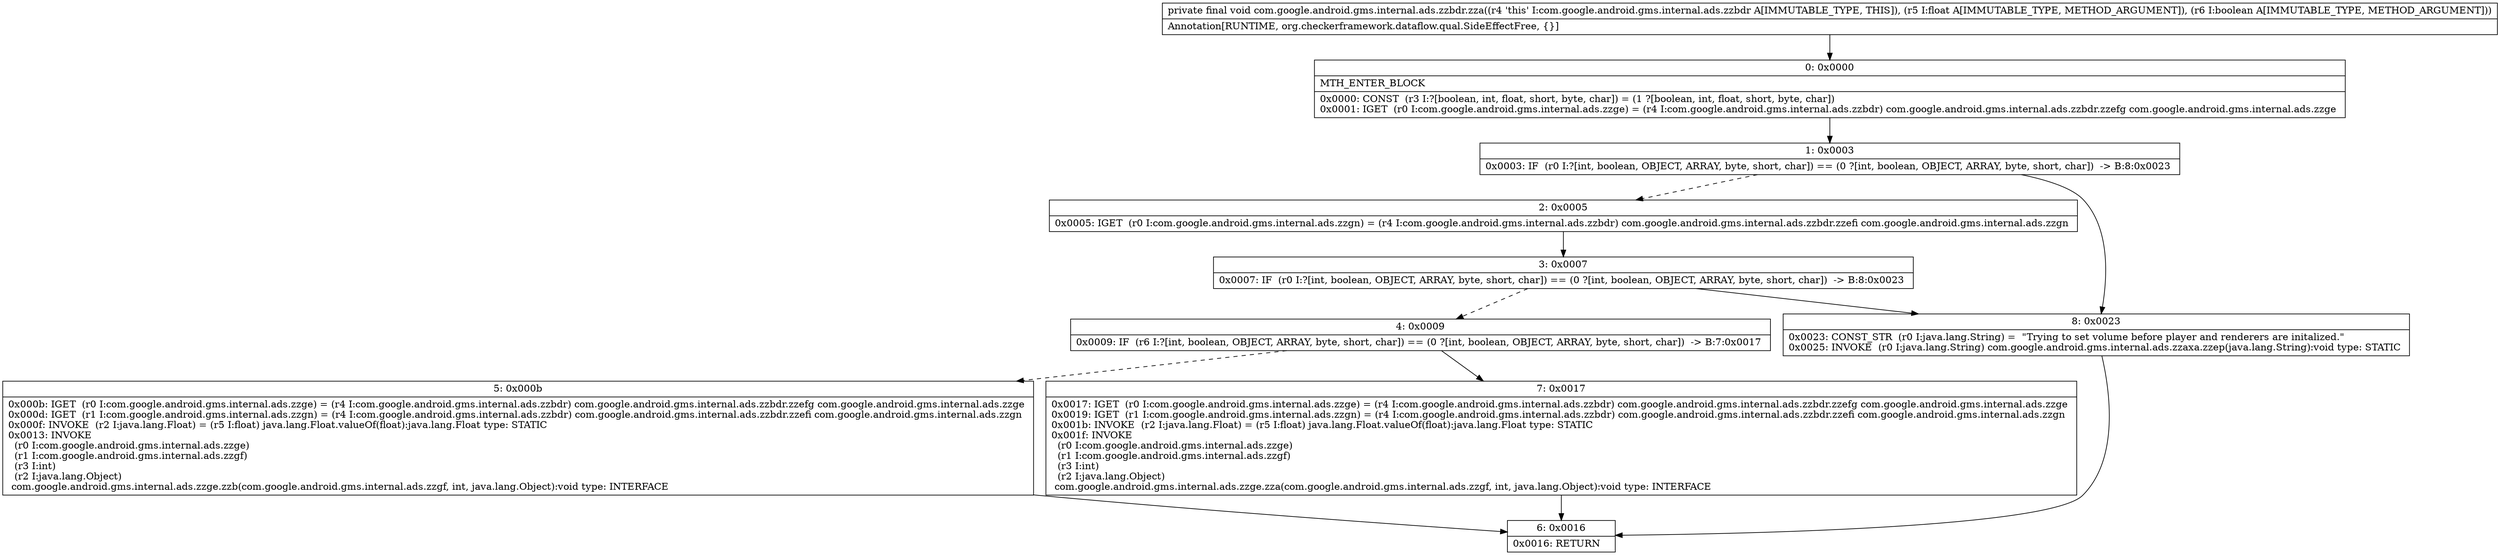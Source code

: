 digraph "CFG forcom.google.android.gms.internal.ads.zzbdr.zza(FZ)V" {
Node_0 [shape=record,label="{0\:\ 0x0000|MTH_ENTER_BLOCK\l|0x0000: CONST  (r3 I:?[boolean, int, float, short, byte, char]) = (1 ?[boolean, int, float, short, byte, char]) \l0x0001: IGET  (r0 I:com.google.android.gms.internal.ads.zzge) = (r4 I:com.google.android.gms.internal.ads.zzbdr) com.google.android.gms.internal.ads.zzbdr.zzefg com.google.android.gms.internal.ads.zzge \l}"];
Node_1 [shape=record,label="{1\:\ 0x0003|0x0003: IF  (r0 I:?[int, boolean, OBJECT, ARRAY, byte, short, char]) == (0 ?[int, boolean, OBJECT, ARRAY, byte, short, char])  \-\> B:8:0x0023 \l}"];
Node_2 [shape=record,label="{2\:\ 0x0005|0x0005: IGET  (r0 I:com.google.android.gms.internal.ads.zzgn) = (r4 I:com.google.android.gms.internal.ads.zzbdr) com.google.android.gms.internal.ads.zzbdr.zzefi com.google.android.gms.internal.ads.zzgn \l}"];
Node_3 [shape=record,label="{3\:\ 0x0007|0x0007: IF  (r0 I:?[int, boolean, OBJECT, ARRAY, byte, short, char]) == (0 ?[int, boolean, OBJECT, ARRAY, byte, short, char])  \-\> B:8:0x0023 \l}"];
Node_4 [shape=record,label="{4\:\ 0x0009|0x0009: IF  (r6 I:?[int, boolean, OBJECT, ARRAY, byte, short, char]) == (0 ?[int, boolean, OBJECT, ARRAY, byte, short, char])  \-\> B:7:0x0017 \l}"];
Node_5 [shape=record,label="{5\:\ 0x000b|0x000b: IGET  (r0 I:com.google.android.gms.internal.ads.zzge) = (r4 I:com.google.android.gms.internal.ads.zzbdr) com.google.android.gms.internal.ads.zzbdr.zzefg com.google.android.gms.internal.ads.zzge \l0x000d: IGET  (r1 I:com.google.android.gms.internal.ads.zzgn) = (r4 I:com.google.android.gms.internal.ads.zzbdr) com.google.android.gms.internal.ads.zzbdr.zzefi com.google.android.gms.internal.ads.zzgn \l0x000f: INVOKE  (r2 I:java.lang.Float) = (r5 I:float) java.lang.Float.valueOf(float):java.lang.Float type: STATIC \l0x0013: INVOKE  \l  (r0 I:com.google.android.gms.internal.ads.zzge)\l  (r1 I:com.google.android.gms.internal.ads.zzgf)\l  (r3 I:int)\l  (r2 I:java.lang.Object)\l com.google.android.gms.internal.ads.zzge.zzb(com.google.android.gms.internal.ads.zzgf, int, java.lang.Object):void type: INTERFACE \l}"];
Node_6 [shape=record,label="{6\:\ 0x0016|0x0016: RETURN   \l}"];
Node_7 [shape=record,label="{7\:\ 0x0017|0x0017: IGET  (r0 I:com.google.android.gms.internal.ads.zzge) = (r4 I:com.google.android.gms.internal.ads.zzbdr) com.google.android.gms.internal.ads.zzbdr.zzefg com.google.android.gms.internal.ads.zzge \l0x0019: IGET  (r1 I:com.google.android.gms.internal.ads.zzgn) = (r4 I:com.google.android.gms.internal.ads.zzbdr) com.google.android.gms.internal.ads.zzbdr.zzefi com.google.android.gms.internal.ads.zzgn \l0x001b: INVOKE  (r2 I:java.lang.Float) = (r5 I:float) java.lang.Float.valueOf(float):java.lang.Float type: STATIC \l0x001f: INVOKE  \l  (r0 I:com.google.android.gms.internal.ads.zzge)\l  (r1 I:com.google.android.gms.internal.ads.zzgf)\l  (r3 I:int)\l  (r2 I:java.lang.Object)\l com.google.android.gms.internal.ads.zzge.zza(com.google.android.gms.internal.ads.zzgf, int, java.lang.Object):void type: INTERFACE \l}"];
Node_8 [shape=record,label="{8\:\ 0x0023|0x0023: CONST_STR  (r0 I:java.lang.String) =  \"Trying to set volume before player and renderers are initalized.\" \l0x0025: INVOKE  (r0 I:java.lang.String) com.google.android.gms.internal.ads.zzaxa.zzep(java.lang.String):void type: STATIC \l}"];
MethodNode[shape=record,label="{private final void com.google.android.gms.internal.ads.zzbdr.zza((r4 'this' I:com.google.android.gms.internal.ads.zzbdr A[IMMUTABLE_TYPE, THIS]), (r5 I:float A[IMMUTABLE_TYPE, METHOD_ARGUMENT]), (r6 I:boolean A[IMMUTABLE_TYPE, METHOD_ARGUMENT]))  | Annotation[RUNTIME, org.checkerframework.dataflow.qual.SideEffectFree, \{\}]\l}"];
MethodNode -> Node_0;
Node_0 -> Node_1;
Node_1 -> Node_2[style=dashed];
Node_1 -> Node_8;
Node_2 -> Node_3;
Node_3 -> Node_4[style=dashed];
Node_3 -> Node_8;
Node_4 -> Node_5[style=dashed];
Node_4 -> Node_7;
Node_5 -> Node_6;
Node_7 -> Node_6;
Node_8 -> Node_6;
}

